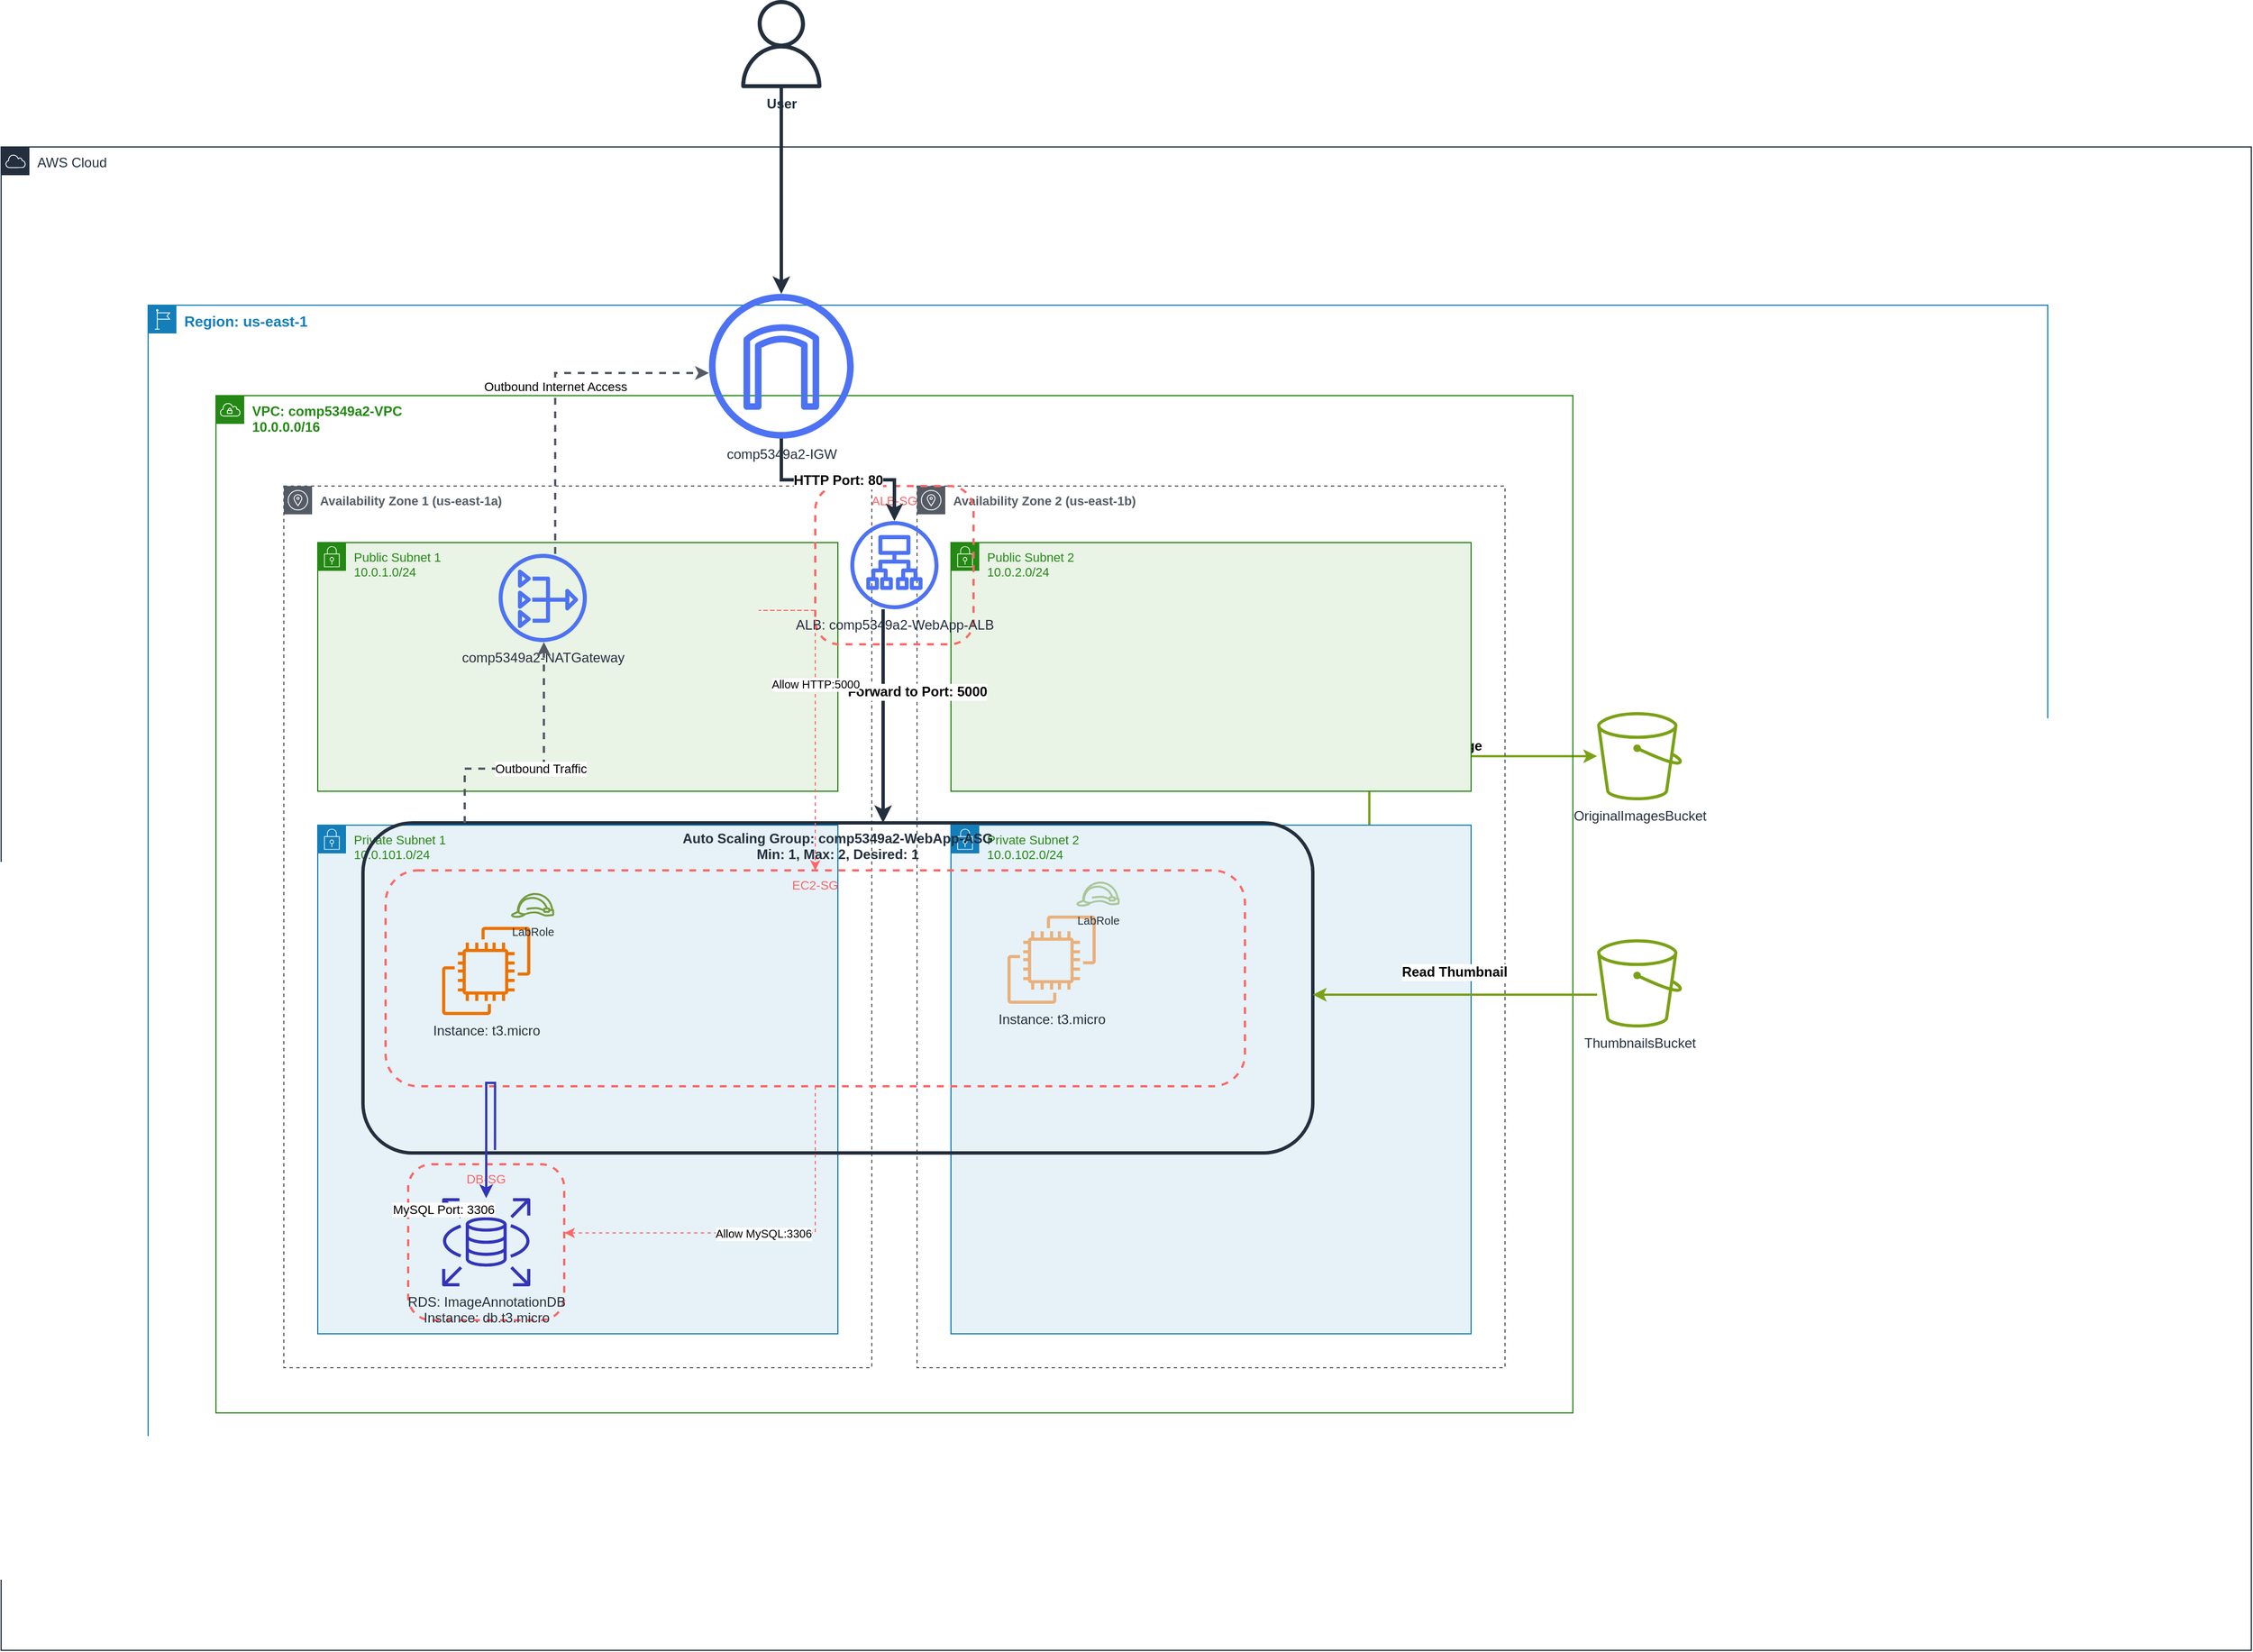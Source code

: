 <mxfile version="27.0.9" pages="2">
  <diagram name="Page-1" id="yMX6Fobxehej6LiRTLSj">
    <mxGraphModel dx="4720" dy="3072" grid="1" gridSize="10" guides="1" tooltips="1" connect="1" arrows="1" fold="1" page="1" pageScale="1" pageWidth="827" pageHeight="1169" math="0" shadow="0">
      <root>
        <mxCell id="0" />
        <mxCell id="1" parent="0" />
        <mxCell id="user" value="User" style="sketch=0;outlineConnect=0;fontColor=#232F3E;gradientColor=none;fillColor=#232F3D;strokeColor=none;dashed=0;verticalLabelPosition=bottom;verticalAlign=top;align=center;html=1;fontSize=12;fontStyle=1;aspect=fixed;pointerEvents=1;shape=mxgraph.aws4.user;" parent="1" vertex="1">
          <mxGeometry x="641" y="-130" width="78" height="78" as="geometry" />
        </mxCell>
        <mxCell id="scale-note" value="Scales out on high load" style="text;html=1;strokeColor=none;fillColor=none;align=center;verticalAlign=middle;whiteSpace=wrap;rounded=0;fontColor=#666666;fontSize=10;fontStyle=2;" parent="1" vertex="1">
          <mxGeometry x="840" y="750" width="118" height="20" as="geometry" />
        </mxCell>
        <mxCell id="s3-original" value="OriginalImagesBucket" style="sketch=0;outlineConnect=0;fontColor=#232F3E;gradientColor=none;fillColor=#7AA116;strokeColor=none;dashed=0;verticalLabelPosition=bottom;verticalAlign=top;align=center;html=1;fontSize=12;fontStyle=0;aspect=fixed;pointerEvents=1;shape=mxgraph.aws4.s3;" parent="1" vertex="1">
          <mxGeometry x="1400" y="500" width="78" height="78" as="geometry" />
        </mxCell>
        <mxCell id="user-igw" style="edgeStyle=orthogonalEdgeStyle;rounded=0;orthogonalLoop=1;jettySize=auto;html=1;strokeColor=#232F3E;strokeWidth=3;" parent="1" source="user" target="igw" edge="1">
          <mxGeometry relative="1" as="geometry">
            <Array as="points" />
          </mxGeometry>
        </mxCell>
        <mxCell id="asg-s3-upload" value="Upload Image" style="edgeStyle=orthogonalEdgeStyle;rounded=0;orthogonalLoop=1;jettySize=auto;html=1;strokeColor=#7AA116;strokeWidth=2;labelBackgroundColor=#FFFFFF;fontSize=12;fontStyle=1;" parent="1" source="asg" target="s3-original" edge="1">
          <mxGeometry x="0.217" y="9" relative="1" as="geometry">
            <mxPoint x="1100" y="650" as="sourcePoint" />
            <Array as="points">
              <mxPoint x="1200" y="650" />
              <mxPoint x="1200" y="539" />
            </Array>
            <mxPoint as="offset" />
          </mxGeometry>
        </mxCell>
        <mxCell id="region" value="Region: us-east-1" style="sketch=0;outlineConnect=0;gradientColor=none;html=1;whiteSpace=wrap;fontSize=13;fontStyle=1;container=1;pointerEvents=0;collapsible=0;recursiveResize=0;shape=mxgraph.aws4.group;grIcon=mxgraph.aws4.group_region;strokeColor=#147EBA;fillColor=none;verticalAlign=top;align=left;spacingLeft=30;fontColor=#147EBA;dashed=0;" parent="1" vertex="1">
          <mxGeometry x="120" y="140" width="1680" height="1080" as="geometry" />
        </mxCell>
        <mxCell id="vpc" value="VPC: comp5349a2-VPC&#xa;10.0.0.0/16" style="sketch=0;outlineConnect=0;gradientColor=none;html=1;whiteSpace=wrap;fontSize=12;fontStyle=1;container=1;pointerEvents=0;collapsible=0;recursiveResize=0;shape=mxgraph.aws4.group;grIcon=mxgraph.aws4.group_vpc;strokeColor=#248814;fillColor=none;verticalAlign=top;align=left;spacingLeft=30;fontColor=#248814;dashed=0;" parent="region" vertex="1">
          <mxGeometry x="60" y="80" width="1200" height="900" as="geometry" />
        </mxCell>
        <mxCell id="az1" value="Availability Zone 1 (us-east-1a)" style="sketch=0;outlineConnect=0;gradientColor=none;html=1;whiteSpace=wrap;fontSize=11;fontStyle=1;container=1;pointerEvents=0;collapsible=0;recursiveResize=0;shape=mxgraph.aws4.group;grIcon=mxgraph.aws4.group_availability_zone;strokeColor=#545B64;fillColor=none;verticalAlign=top;align=left;spacingLeft=30;fontColor=#545B64;dashed=1;" parent="vpc" vertex="1">
          <mxGeometry x="60" y="80" width="520" height="780" as="geometry" />
        </mxCell>
        <mxCell id="public-subnet-1" value="Public Subnet 1&#xa;10.0.1.0/24" style="sketch=0;outlineConnect=0;gradientColor=none;html=1;whiteSpace=wrap;fontSize=11;fontStyle=0;container=1;pointerEvents=0;collapsible=0;recursiveResize=0;shape=mxgraph.aws4.group;grIcon=mxgraph.aws4.group_security_group;strokeColor=#248814;fillColor=#E9F3E6;verticalAlign=top;align=left;spacingLeft=30;fontColor=#248814;dashed=0;" parent="az1" vertex="1">
          <mxGeometry x="30" y="50" width="460" height="220" as="geometry" />
        </mxCell>
        <mxCell id="nat" value="comp5349a2-NATGateway" style="sketch=0;outlineConnect=0;fontColor=#232F3E;gradientColor=none;fillColor=#4D72F3;strokeColor=none;dashed=0;verticalLabelPosition=bottom;verticalAlign=top;align=center;html=1;fontSize=12;fontStyle=0;aspect=fixed;pointerEvents=1;shape=mxgraph.aws4.nat_gateway;" parent="public-subnet-1" vertex="1">
          <mxGeometry x="160" y="10" width="78" height="78" as="geometry" />
        </mxCell>
        <mxCell id="private-subnet-1" value="Private Subnet 1&#xa;10.0.101.0/24" style="sketch=0;outlineConnect=0;gradientColor=none;html=1;whiteSpace=wrap;fontSize=11;fontStyle=0;container=1;pointerEvents=0;collapsible=0;recursiveResize=0;shape=mxgraph.aws4.group;grIcon=mxgraph.aws4.group_security_group;strokeColor=#147EBA;fillColor=#E6F2F8;verticalAlign=top;align=left;spacingLeft=30;fontColor=#248814;dashed=0;" parent="az1" vertex="1">
          <mxGeometry x="30" y="300" width="460" height="450" as="geometry" />
        </mxCell>
        <mxCell id="db-sg" value="DB-SG" style="rounded=1;whiteSpace=wrap;html=1;fillColor=none;strokeColor=#FF6666;strokeWidth=2;dashed=1;verticalAlign=top;fontColor=#FF6666;fontSize=11;" parent="private-subnet-1" vertex="1">
          <mxGeometry x="80" y="300" width="138" height="138" as="geometry" />
        </mxCell>
        <mxCell id="rds" value="RDS: ImageAnnotationDB&#xa;Instance: db.t3.micro" style="sketch=0;outlineConnect=0;fontColor=#232F3E;gradientColor=none;fillColor=#3334B9;strokeColor=none;dashed=0;verticalLabelPosition=bottom;verticalAlign=top;align=center;html=1;fontSize=12;fontStyle=0;aspect=fixed;pointerEvents=1;shape=mxgraph.aws4.rds;" parent="private-subnet-1" vertex="1">
          <mxGeometry x="110" y="330" width="78" height="78" as="geometry" />
        </mxCell>
        <mxCell id="az2" value="Availability Zone 2 (us-east-1b)" style="sketch=0;outlineConnect=0;gradientColor=none;html=1;whiteSpace=wrap;fontSize=11;fontStyle=1;container=1;pointerEvents=0;collapsible=0;recursiveResize=0;shape=mxgraph.aws4.group;grIcon=mxgraph.aws4.group_availability_zone;strokeColor=#545B64;fillColor=none;verticalAlign=top;align=left;spacingLeft=30;fontColor=#545B64;dashed=1;" parent="vpc" vertex="1">
          <mxGeometry x="620" y="80" width="520" height="780" as="geometry" />
        </mxCell>
        <mxCell id="public-subnet-2" value="Public Subnet 2&#xa;10.0.2.0/24" style="sketch=0;outlineConnect=0;gradientColor=none;html=1;whiteSpace=wrap;fontSize=11;fontStyle=0;container=1;pointerEvents=0;collapsible=0;recursiveResize=0;shape=mxgraph.aws4.group;grIcon=mxgraph.aws4.group_security_group;strokeColor=#248814;fillColor=#E9F3E6;verticalAlign=top;align=left;spacingLeft=30;fontColor=#248814;dashed=0;" parent="az2" vertex="1">
          <mxGeometry x="30" y="50" width="460" height="220" as="geometry" />
        </mxCell>
        <mxCell id="private-subnet-2" value="Private Subnet 2&#xa;10.0.102.0/24" style="sketch=0;outlineConnect=0;gradientColor=none;html=1;whiteSpace=wrap;fontSize=11;fontStyle=0;container=1;pointerEvents=0;collapsible=0;recursiveResize=0;shape=mxgraph.aws4.group;grIcon=mxgraph.aws4.group_security_group;strokeColor=#147EBA;fillColor=#E6F2F8;verticalAlign=top;align=left;spacingLeft=30;fontColor=#248814;dashed=0;" parent="az2" vertex="1">
          <mxGeometry x="30" y="300" width="460" height="450" as="geometry" />
        </mxCell>
        <mxCell id="asg" value="Auto Scaling Group: comp5349a2-WebApp-ASG&#xa;Min: 1, Max: 2, Desired: 1" style="rounded=1;whiteSpace=wrap;html=1;fillColor=none;strokeColor=#232F3E;strokeWidth=3;dashed=0;verticalAlign=top;fontColor=#232F3E;fontSize=12;fontStyle=1;" parent="private-subnet-2" vertex="1">
          <mxGeometry x="-520" y="-2" width="840" height="292" as="geometry" />
        </mxCell>
        <mxCell id="ec2-sg" value="EC2-SG" style="rounded=1;whiteSpace=wrap;html=1;fillColor=none;strokeColor=#FF6666;strokeWidth=2;dashed=1;verticalAlign=top;fontColor=#FF6666;fontSize=11;" parent="private-subnet-2" vertex="1">
          <mxGeometry x="-500" y="40" width="760" height="191" as="geometry" />
        </mxCell>
        <mxCell id="ec2-2" value="Instance: t3.micro" style="sketch=0;outlineConnect=0;fontColor=#232F3E;gradientColor=none;fillColor=#ED7100;strokeColor=none;dashed=1;verticalLabelPosition=bottom;verticalAlign=top;align=center;html=1;fontSize=12;fontStyle=0;aspect=fixed;pointerEvents=1;shape=mxgraph.aws4.ec2;opacity=50;" parent="private-subnet-2" vertex="1">
          <mxGeometry x="50" y="80" width="78" height="78" as="geometry" />
        </mxCell>
        <mxCell id="iam-2" value="LabRole" style="sketch=0;outlineConnect=0;fontColor=#232F3E;gradientColor=none;fillColor=#759C3E;strokeColor=none;dashed=1;verticalLabelPosition=bottom;verticalAlign=top;align=center;html=1;fontSize=10;fontStyle=0;aspect=fixed;pointerEvents=1;shape=mxgraph.aws4.role;opacity=50;" parent="private-subnet-2" vertex="1">
          <mxGeometry x="110" y="50" width="40" height="22" as="geometry" />
        </mxCell>
        <mxCell id="ec2-1" value="Instance: t3.micro" style="sketch=0;outlineConnect=0;fontColor=#232F3E;gradientColor=none;fillColor=#ED7100;strokeColor=none;dashed=0;verticalLabelPosition=bottom;verticalAlign=top;align=center;html=1;fontSize=12;fontStyle=0;aspect=fixed;pointerEvents=1;shape=mxgraph.aws4.ec2;" parent="private-subnet-2" vertex="1">
          <mxGeometry x="-450" y="90" width="78" height="78" as="geometry" />
        </mxCell>
        <mxCell id="iam-1" value="LabRole" style="sketch=0;outlineConnect=0;fontColor=#232F3E;gradientColor=none;fillColor=#759C3E;strokeColor=none;dashed=0;verticalLabelPosition=bottom;verticalAlign=top;align=center;html=1;fontSize=10;fontStyle=0;aspect=fixed;pointerEvents=1;shape=mxgraph.aws4.role;" parent="private-subnet-2" vertex="1">
          <mxGeometry x="-390" y="60" width="40" height="22" as="geometry" />
        </mxCell>
        <mxCell id="asg-rds" value="MySQL Port: 3306" style="edgeStyle=orthogonalEdgeStyle;rounded=0;orthogonalLoop=1;jettySize=auto;html=1;strokeColor=#3334B9;strokeWidth=2;labelBackgroundColor=#FFFFFF;fontSize=11;exitX=0.139;exitY=0.991;exitDx=0;exitDy=0;exitPerimeter=0;" parent="vpc" source="asg" target="rds" edge="1">
          <mxGeometry x="1" y="-39" relative="1" as="geometry">
            <mxPoint x="270" y="680" as="sourcePoint" />
            <Array as="points">
              <mxPoint x="239" y="608" />
            </Array>
            <mxPoint x="1" y="10" as="offset" />
          </mxGeometry>
        </mxCell>
        <mxCell id="asg-nat" value="Outbound Traffic" style="edgeStyle=orthogonalEdgeStyle;rounded=0;orthogonalLoop=1;jettySize=auto;html=1;strokeColor=#545B64;strokeWidth=2;dashed=1;labelBackgroundColor=#FFFFFF;fontSize=11;" parent="vpc" source="asg" target="nat" edge="1">
          <mxGeometry relative="1" as="geometry">
            <mxPoint x="220" y="360" as="sourcePoint" />
            <Array as="points">
              <mxPoint x="220" y="330" />
              <mxPoint x="290" y="330" />
            </Array>
          </mxGeometry>
        </mxCell>
        <mxCell id="alb-sg" value="ALB-SG" style="rounded=1;whiteSpace=wrap;html=1;fillColor=none;strokeColor=#FF6666;strokeWidth=2;dashed=1;verticalAlign=top;fontColor=#FF6666;fontSize=11;" parent="vpc" vertex="1">
          <mxGeometry x="530" y="80" width="140" height="140" as="geometry" />
        </mxCell>
        <mxCell id="alb" value="ALB: comp5349a2-WebApp-ALB" style="sketch=0;outlineConnect=0;fontColor=#232F3E;gradientColor=none;fillColor=#4D72F3;strokeColor=none;dashed=0;verticalLabelPosition=bottom;verticalAlign=top;align=center;html=1;fontSize=12;fontStyle=0;aspect=fixed;pointerEvents=1;shape=mxgraph.aws4.application_load_balancer;" parent="vpc" vertex="1">
          <mxGeometry x="561" y="111" width="78" height="78" as="geometry" />
        </mxCell>
        <mxCell id="alb-asg" value="Forward to Port: 5000" style="edgeStyle=orthogonalEdgeStyle;rounded=0;orthogonalLoop=1;jettySize=auto;html=1;strokeColor=#232F3E;strokeWidth=3;labelBackgroundColor=#FFFFFF;fontSize=12;fontStyle=1;" parent="vpc" source="alb" target="asg" edge="1">
          <mxGeometry x="0.083" y="42" relative="1" as="geometry">
            <mxPoint x="500" y="230" as="targetPoint" />
            <Array as="points">
              <mxPoint x="590" y="320" />
              <mxPoint x="590" y="320" />
            </Array>
            <mxPoint x="-12" y="-29" as="offset" />
          </mxGeometry>
        </mxCell>
        <mxCell id="ec2-sg-db-sg" value="Allow MySQL:3306" style="edgeStyle=orthogonalEdgeStyle;rounded=0;orthogonalLoop=1;jettySize=auto;html=1;strokeColor=#FF6666;strokeWidth=1;dashed=1;labelBackgroundColor=#FFFFFF;fontSize=10;entryX=1.002;entryY=0.44;entryDx=0;entryDy=0;entryPerimeter=0;" parent="vpc" source="ec2-sg" target="db-sg" edge="1">
          <mxGeometry relative="1" as="geometry" />
        </mxCell>
        <mxCell id="alb-sg-ec2-sg" value="Allow HTTP:5000" style="edgeStyle=orthogonalEdgeStyle;rounded=0;orthogonalLoop=1;jettySize=auto;html=1;strokeColor=#FF6666;strokeWidth=1;dashed=1;labelBackgroundColor=#FFFFFF;fontSize=10;" parent="vpc" source="alb-sg" target="ec2-sg" edge="1">
          <mxGeometry relative="1" as="geometry">
            <Array as="points">
              <mxPoint x="480" y="190" />
              <mxPoint x="480" y="190" />
            </Array>
          </mxGeometry>
        </mxCell>
        <mxCell id="s3-thumbnails" value="ThumbnailsBucket" style="sketch=0;outlineConnect=0;fontColor=#232F3E;gradientColor=none;fillColor=#7AA116;strokeColor=none;dashed=0;verticalLabelPosition=bottom;verticalAlign=top;align=center;html=1;fontSize=12;fontStyle=0;aspect=fixed;pointerEvents=1;shape=mxgraph.aws4.s3;" parent="region" vertex="1">
          <mxGeometry x="1280" y="561" width="78" height="78" as="geometry" />
        </mxCell>
        <mxCell id="s3-asg-read" value="Read Thumbnail" style="edgeStyle=orthogonalEdgeStyle;rounded=0;orthogonalLoop=1;jettySize=auto;html=1;strokeColor=#7AA116;strokeWidth=2;labelBackgroundColor=#FFFFFF;fontSize=12;fontStyle=1;" parent="region" source="s3-thumbnails" target="asg" edge="1">
          <mxGeometry x="0.005" y="-20" relative="1" as="geometry">
            <mxPoint x="980" y="610" as="targetPoint" />
            <Array as="points">
              <mxPoint x="1180" y="610" />
              <mxPoint x="1180" y="610" />
            </Array>
            <mxPoint as="offset" />
          </mxGeometry>
        </mxCell>
        <mxCell id="igw" value="comp5349a2-IGW" style="sketch=0;outlineConnect=0;fontColor=#232F3E;gradientColor=none;fillColor=#4D72F3;strokeColor=none;dashed=0;verticalLabelPosition=bottom;verticalAlign=top;align=center;html=1;fontSize=12;fontStyle=0;aspect=fixed;pointerEvents=1;shape=mxgraph.aws4.internet_gateway;" parent="region" vertex="1">
          <mxGeometry x="496" y="-10" width="128" height="128" as="geometry" />
        </mxCell>
        <mxCell id="nat-igw" value="Outbound Internet Access" style="edgeStyle=orthogonalEdgeStyle;rounded=0;orthogonalLoop=1;jettySize=auto;html=1;strokeColor=#545B64;strokeWidth=2;dashed=1;labelBackgroundColor=#FFFFFF;fontSize=11;" parent="region" source="nat" target="igw" edge="1">
          <mxGeometry relative="1" as="geometry">
            <Array as="points">
              <mxPoint x="360" y="60" />
              <mxPoint x="560" y="60" />
            </Array>
          </mxGeometry>
        </mxCell>
        <mxCell id="igw-alb" value="HTTP Port: 80" style="edgeStyle=orthogonalEdgeStyle;rounded=0;orthogonalLoop=1;jettySize=auto;html=1;strokeColor=#232F3E;strokeWidth=3;labelBackgroundColor=#FFFFFF;fontSize=12;fontStyle=1;" parent="region" source="igw" target="alb" edge="1">
          <mxGeometry relative="1" as="geometry" />
        </mxCell>
        <mxCell id="-CA5Q0TzxWeNiYLRvv4j-1" value="AWS Cloud" style="points=[[0,0],[0.25,0],[0.5,0],[0.75,0],[1,0],[1,0.25],[1,0.5],[1,0.75],[1,1],[0.75,1],[0.5,1],[0.25,1],[0,1],[0,0.75],[0,0.5],[0,0.25]];outlineConnect=0;gradientColor=none;html=1;whiteSpace=wrap;fontSize=12;fontStyle=0;container=1;pointerEvents=0;collapsible=0;recursiveResize=0;shape=mxgraph.aws4.group;grIcon=mxgraph.aws4.group_aws_cloud;strokeColor=#232F3E;fillColor=none;verticalAlign=top;align=left;spacingLeft=30;fontColor=#232F3E;dashed=0;" vertex="1" parent="1">
          <mxGeometry x="-10" width="1990" height="1330" as="geometry" />
        </mxCell>
      </root>
    </mxGraphModel>
  </diagram>
  <diagram id="dqXwBOybh27l2Kq6u9iM" name="Page-2">
    <mxGraphModel dx="2336" dy="1142" grid="1" gridSize="10" guides="1" tooltips="1" connect="1" arrows="1" fold="1" page="1" pageScale="1" pageWidth="827" pageHeight="1169" math="0" shadow="0">
      <root>
        <mxCell id="0" />
        <mxCell id="1" parent="0" />
        <mxCell id="aws-cloud" value="AWS Cloud" style="sketch=0;outlineConnect=0;gradientColor=none;html=1;whiteSpace=wrap;fontSize=16;fontStyle=1;container=1;pointerEvents=0;collapsible=0;recursiveResize=0;shape=mxgraph.aws4.group;grIcon=mxgraph.aws4.group_aws_cloud;strokeColor=#FF9900;fillColor=none;verticalAlign=top;align=left;spacingLeft=30;fontColor=#FF9900;dashed=0;strokeWidth=3;" vertex="1" parent="1">
          <mxGeometry x="30" y="70" width="2080" height="1200" as="geometry" />
        </mxCell>
        <mxCell id="region" value="Region: us-east-1" style="sketch=0;outlineConnect=0;gradientColor=none;html=1;whiteSpace=wrap;fontSize=14;fontStyle=1;container=1;pointerEvents=0;collapsible=0;recursiveResize=0;shape=mxgraph.aws4.group;grIcon=mxgraph.aws4.group_region;strokeColor=#1976D2;fillColor=none;verticalAlign=top;align=left;spacingLeft=30;fontColor=#1976D2;dashed=0;strokeWidth=2;" vertex="1" parent="aws-cloud">
          <mxGeometry x="60" y="80" width="1960" height="1080" as="geometry" />
        </mxCell>
        <mxCell id="vpc" value="VPC: comp5349a2-VPC&#xa;10.0.0.0/16" style="sketch=0;outlineConnect=0;gradientColor=none;html=1;whiteSpace=wrap;fontSize=12;fontStyle=1;container=1;pointerEvents=0;collapsible=0;recursiveResize=0;shape=mxgraph.aws4.group;grIcon=mxgraph.aws4.group_vpc;strokeColor=#388E3C;fillColor=none;verticalAlign=top;align=left;spacingLeft=30;fontColor=#388E3C;dashed=1;strokeWidth=3;" vertex="1" parent="region">
          <mxGeometry x="800" y="200" width="1080" height="840" as="geometry" />
        </mxCell>
        <mxCell id="public-area" value="Public Subnets Area" style="rounded=1;whiteSpace=wrap;html=1;fillColor=#E8F5E8;strokeColor=#4CAF50;strokeWidth=1;dashed=1;verticalAlign=top;fontColor=#4CAF50;fontSize=11;fontStyle=1;" vertex="1" parent="vpc">
          <mxGeometry x="40" y="60" width="1000" height="180" as="geometry" />
        </mxCell>
        <mxCell id="private-area" value="Private Subnets Area" style="rounded=1;whiteSpace=wrap;html=1;fillColor=#E3F2FD;strokeColor=#2196F3;strokeWidth=1;dashed=1;verticalAlign=top;fontColor=#2196F3;fontSize=11;fontStyle=1;" vertex="1" parent="vpc">
          <mxGeometry x="40" y="280" width="1000" height="540" as="geometry" />
        </mxCell>
        <mxCell id="db-sg" value="DB-SG" style="rounded=1;whiteSpace=wrap;html=1;fillColor=none;strokeColor=#F44336;strokeWidth=2;dashed=1;verticalAlign=top;fontColor=#F44336;fontSize=12;fontStyle=1;" vertex="1" parent="vpc">
          <mxGeometry x="290" y="640" width="200" height="160" as="geometry" />
        </mxCell>
        <mxCell id="rds" value="RDS MySQL Database&#xa;Engine: MySQL 8.0.35&#xa;Instance: db.t3.micro&#xa;Port: 3306" style="sketch=0;outlineConnect=0;fontColor=#232F3E;gradientColor=none;fillColor=#3F48CC;strokeColor=none;dashed=0;verticalLabelPosition=bottom;verticalAlign=top;align=center;html=1;fontSize=11;fontStyle=0;aspect=fixed;pointerEvents=1;shape=mxgraph.aws4.rds;" vertex="1" parent="vpc">
          <mxGeometry x="350" y="680" width="80" height="80" as="geometry" />
        </mxCell>
        <mxCell id="step5" value="5" style="ellipse;whiteSpace=wrap;html=1;fillColor=#3F48CC;strokeColor=none;fontColor=white;fontSize=14;fontStyle=1;" vertex="1" parent="vpc">
          <mxGeometry x="190" y="600" width="30" height="30" as="geometry" />
        </mxCell>
        <mxCell id="step4" value="4" style="ellipse;whiteSpace=wrap;html=1;fillColor=#2196F3;strokeColor=none;fontColor=white;fontSize=14;fontStyle=1;" vertex="1" parent="vpc">
          <mxGeometry x="620" y="160" width="30" height="30" as="geometry" />
        </mxCell>
        <mxCell id="web-app" value="Web Application&#xa;Flask on EC2" style="sketch=0;outlineConnect=0;fontColor=#232F3E;gradientColor=none;fillColor=#F58534;strokeColor=none;dashed=0;verticalLabelPosition=bottom;verticalAlign=top;align=center;html=1;fontSize=12;fontStyle=0;aspect=fixed;pointerEvents=1;shape=mxgraph.aws4.ec2;" vertex="1" parent="region">
          <mxGeometry x="120" y="550" width="80" height="80" as="geometry" />
        </mxCell>
        <mxCell id="s3-original" value="S3 Original Images&#xa;comp5349a2-original-images&#xa;EventBridge Enabled" style="sketch=0;outlineConnect=0;fontColor=#232F3E;gradientColor=none;fillColor=#7AA116;strokeColor=none;dashed=0;verticalLabelPosition=bottom;verticalAlign=top;align=center;html=1;fontSize=12;fontStyle=0;aspect=fixed;pointerEvents=1;shape=mxgraph.aws4.s3;" vertex="1" parent="region">
          <mxGeometry x="320" y="540" width="100" height="100" as="geometry" />
        </mxCell>
        <mxCell id="eventbridge" value="Amazon EventBridge&#xa;Rule: S3UploadEventRule&#xa;Event: S3:ObjectCreated" style="sketch=0;outlineConnect=0;fontColor=#232F3E;gradientColor=none;fillColor=#FF9900;strokeColor=none;dashed=0;verticalLabelPosition=bottom;verticalAlign=top;align=center;html=1;fontSize=12;fontStyle=0;aspect=fixed;pointerEvents=1;shape=mxgraph.aws4.eventbridge;" vertex="1" parent="region">
          <mxGeometry x="560" y="540" width="100" height="100" as="geometry" />
        </mxCell>
        <mxCell id="s3-thumbnails" value="S3 Thumbnails&#xa;comp5349a2-thumbnails&#xa;Generated Images" style="sketch=0;outlineConnect=0;fontColor=#232F3E;gradientColor=none;fillColor=#7AA116;strokeColor=none;dashed=0;verticalLabelPosition=bottom;verticalAlign=top;align=center;html=1;fontSize=12;fontStyle=0;aspect=fixed;pointerEvents=1;shape=mxgraph.aws4.s3;" vertex="1" parent="region">
          <mxGeometry x="1600" y="200" width="100" height="100" as="geometry" />
        </mxCell>
        <mxCell id="nat-gateway" value="NAT Gateway&#xa;VPC Outbound Access" style="sketch=0;outlineConnect=0;fontColor=#232F3E;gradientColor=none;fillColor=#8C4FFF;strokeColor=none;dashed=0;verticalLabelPosition=bottom;verticalAlign=top;align=center;html=1;fontSize=11;fontStyle=0;aspect=fixed;pointerEvents=1;shape=mxgraph.aws4.nat_gateway;" vertex="1" parent="region">
          <mxGeometry x="1200" y="320" width="80" height="80" as="geometry" />
        </mxCell>
        <mxCell id="lambda-sg" value="Lambda-SG" style="rounded=1;whiteSpace=wrap;html=1;fillColor=none;strokeColor=#9C27B0;strokeWidth=2;dashed=1;verticalAlign=top;fontColor=#9C27B0;fontSize=12;fontStyle=1;" vertex="1" parent="region">
          <mxGeometry x="900" y="580" width="580" height="160" as="geometry" />
        </mxCell>
        <mxCell id="annotation-lambda" value="Annotation Lambda&#xa;Memory: 512MB&#xa;Timeout: 60s&#xa;Google Gemini API" style="sketch=0;outlineConnect=0;fontColor=#232F3E;gradientColor=none;fillColor=#F58534;strokeColor=none;dashed=0;verticalLabelPosition=bottom;verticalAlign=top;align=center;html=1;fontSize=11;fontStyle=0;aspect=fixed;pointerEvents=1;shape=mxgraph.aws4.lambda;" vertex="1" parent="region">
          <mxGeometry x="980" y="620" width="80" height="80" as="geometry" />
        </mxCell>
        <mxCell id="thumbnail-lambda" value="Thumbnail Lambda&#xa;Memory: 256MB&#xa;Timeout: 30s&#xa;Pillow Processing" style="sketch=0;outlineConnect=0;fontColor=#232F3E;gradientColor=none;fillColor=#F58534;strokeColor=none;dashed=0;verticalLabelPosition=bottom;verticalAlign=top;align=center;html=1;fontSize=11;fontStyle=0;aspect=fixed;pointerEvents=1;shape=mxgraph.aws4.lambda;" vertex="1" parent="region">
          <mxGeometry x="1320" y="620" width="80" height="80" as="geometry" />
        </mxCell>
        <mxCell id="flow1" value="1. Upload Image&#xa;(uploads/ prefix)" style="edgeStyle=orthogonalEdgeStyle;rounded=0;orthogonalLoop=1;jettySize=auto;html=1;strokeColor=#FF9900;strokeWidth=3;labelBackgroundColor=#FFFFFF;fontSize=12;fontStyle=1;" edge="1" parent="region" source="web-app" target="s3-original">
          <mxGeometry relative="1" as="geometry" />
        </mxCell>
        <mxCell id="flow2" value="2. S3:ObjectCreated Event" style="edgeStyle=orthogonalEdgeStyle;rounded=0;orthogonalLoop=1;jettySize=auto;html=1;strokeColor=#4CAF50;strokeWidth=3;labelBackgroundColor=#FFFFFF;fontSize=12;fontStyle=1;" edge="1" parent="region" source="s3-original" target="eventbridge">
          <mxGeometry relative="1" as="geometry" />
        </mxCell>
        <mxCell id="flow3a" value="3. Trigger Lambdas&#xa;in Parallel" style="edgeStyle=orthogonalEdgeStyle;rounded=0;orthogonalLoop=1;jettySize=auto;html=1;strokeColor=#9C27B0;strokeWidth=3;labelBackgroundColor=#FFFFFF;fontSize=12;fontStyle=1;" edge="1" parent="region" source="eventbridge" target="annotation-lambda">
          <mxGeometry x="-0.258" y="-30" relative="1" as="geometry">
            <Array as="points">
              <mxPoint x="690" y="590" />
              <mxPoint x="690" y="700" />
            </Array>
            <mxPoint as="offset" />
          </mxGeometry>
        </mxCell>
        <mxCell id="flow3b" style="edgeStyle=orthogonalEdgeStyle;rounded=0;orthogonalLoop=1;jettySize=auto;html=1;strokeColor=#9C27B0;strokeWidth=3;" edge="1" parent="region" source="eventbridge" target="thumbnail-lambda">
          <mxGeometry relative="1" as="geometry">
            <Array as="points">
              <mxPoint x="690" y="590" />
              <mxPoint x="690" y="700" />
            </Array>
          </mxGeometry>
        </mxCell>
        <mxCell id="flow4a" value="4a. Save Thumbnail&#xa;(128x128px)" style="edgeStyle=orthogonalEdgeStyle;rounded=0;orthogonalLoop=1;jettySize=auto;html=1;strokeColor=#00BCD4;strokeWidth=2;labelBackgroundColor=#FFFFFF;fontSize=11;fontStyle=1;" edge="1" parent="region" source="thumbnail-lambda" target="s3-thumbnails">
          <mxGeometry x="0.081" y="-60" relative="1" as="geometry">
            <Array as="points">
              <mxPoint x="1480" y="660" />
              <mxPoint x="1480" y="250" />
            </Array>
            <mxPoint as="offset" />
          </mxGeometry>
        </mxCell>
        <mxCell id="flow4b-step1" value="4b. Call Gemini API" style="edgeStyle=orthogonalEdgeStyle;rounded=0;orthogonalLoop=1;jettySize=auto;html=1;strokeColor=#4285F4;strokeWidth=2;labelBackgroundColor=#FFFFFF;fontSize=11;fontStyle=1;" edge="1" parent="region" source="annotation-lambda" target="nat-gateway">
          <mxGeometry y="20" relative="1" as="geometry">
            <Array as="points">
              <mxPoint x="1020" y="560" />
              <mxPoint x="1240" y="560" />
              <mxPoint x="1240" y="400" />
            </Array>
            <mxPoint as="offset" />
          </mxGeometry>
        </mxCell>
        <mxCell id="flow5a" value="5a. Save Annotation&#xa;&amp; Status" style="edgeStyle=orthogonalEdgeStyle;rounded=0;orthogonalLoop=1;jettySize=auto;html=1;strokeColor=#3F48CC;strokeWidth=2;labelBackgroundColor=#FFFFFF;fontSize=11;fontStyle=1;" edge="1" parent="region" source="annotation-lambda" target="rds">
          <mxGeometry x="-0.059" y="-20" relative="1" as="geometry">
            <Array as="points">
              <mxPoint x="1020" y="800" />
              <mxPoint x="1180" y="800" />
            </Array>
            <mxPoint as="offset" />
          </mxGeometry>
        </mxCell>
        <mxCell id="flow5b" value="5b. Update Thumbnail&#xa;Path &amp; Status" style="edgeStyle=orthogonalEdgeStyle;rounded=0;orthogonalLoop=1;jettySize=auto;html=1;strokeColor=#3F48CC;strokeWidth=2;labelBackgroundColor=#FFFFFF;fontSize=11;fontStyle=1;" edge="1" parent="region" source="thumbnail-lambda" target="rds">
          <mxGeometry x="0.0" y="20" relative="1" as="geometry">
            <Array as="points">
              <mxPoint x="1360" y="800" />
              <mxPoint x="1180" y="800" />
            </Array>
            <mxPoint as="offset" />
          </mxGeometry>
        </mxCell>
        <mxCell id="sg-rule" value="Allow Ingress on Port 3306" style="edgeStyle=orthogonalEdgeStyle;rounded=0;orthogonalLoop=1;jettySize=auto;html=1;strokeColor=#F44336;strokeWidth=2;dashed=1;labelBackgroundColor=#FFFFFF;fontSize=11;fontStyle=1;" edge="1" parent="region" source="lambda-sg" target="db-sg">
          <mxGeometry x="-0.4" y="80" relative="1" as="geometry">
            <Array as="points">
              <mxPoint x="1170" y="790" />
              <mxPoint x="1170" y="790" />
            </Array>
            <mxPoint as="offset" />
          </mxGeometry>
        </mxCell>
        <mxCell id="step1" value="1" style="ellipse;whiteSpace=wrap;html=1;fillColor=#FF9900;strokeColor=none;fontColor=white;fontSize=14;fontStyle=1;" vertex="1" parent="region">
          <mxGeometry x="250" y="520" width="30" height="30" as="geometry" />
        </mxCell>
        <mxCell id="step2" value="2" style="ellipse;whiteSpace=wrap;html=1;fillColor=#4CAF50;strokeColor=none;fontColor=white;fontSize=14;fontStyle=1;" vertex="1" parent="region">
          <mxGeometry x="470" y="520" width="30" height="30" as="geometry" />
        </mxCell>
        <mxCell id="step3" value="3" style="ellipse;whiteSpace=wrap;html=1;fillColor=#9C27B0;strokeColor=none;fontColor=white;fontSize=14;fontStyle=1;" vertex="1" parent="region">
          <mxGeometry x="740" y="640" width="30" height="30" as="geometry" />
        </mxCell>
        <mxCell id="gemini-api" value="Google Gemini API&#xa;AI Image Captioning&#xa;Model: gemini-1.5-flash" style="sketch=0;outlineConnect=0;fontColor=#232F3E;gradientColor=none;fillColor=#4285F4;strokeColor=none;dashed=0;verticalLabelPosition=bottom;verticalAlign=top;align=center;html=1;fontSize=12;fontStyle=0;aspect=fixed;pointerEvents=1;shape=mxgraph.aws4.api_gateway;" vertex="1" parent="1">
          <mxGeometry x="2140" y="585" width="100" height="100" as="geometry" />
        </mxCell>
        <mxCell id="flow4b-step2" value="via NAT Gateway" style="edgeStyle=orthogonalEdgeStyle;rounded=0;orthogonalLoop=1;jettySize=auto;html=1;strokeColor=#4285F4;strokeWidth=2;dashed=1;labelBackgroundColor=#FFFFFF;fontSize=10;fontColor=#757575;" edge="1" parent="1" source="nat-gateway" target="gemini-api">
          <mxGeometry relative="1" as="geometry">
            <Array as="points">
              <mxPoint x="1490" y="510" />
              <mxPoint x="1490" y="650" />
            </Array>
          </mxGeometry>
        </mxCell>
      </root>
    </mxGraphModel>
  </diagram>
</mxfile>
